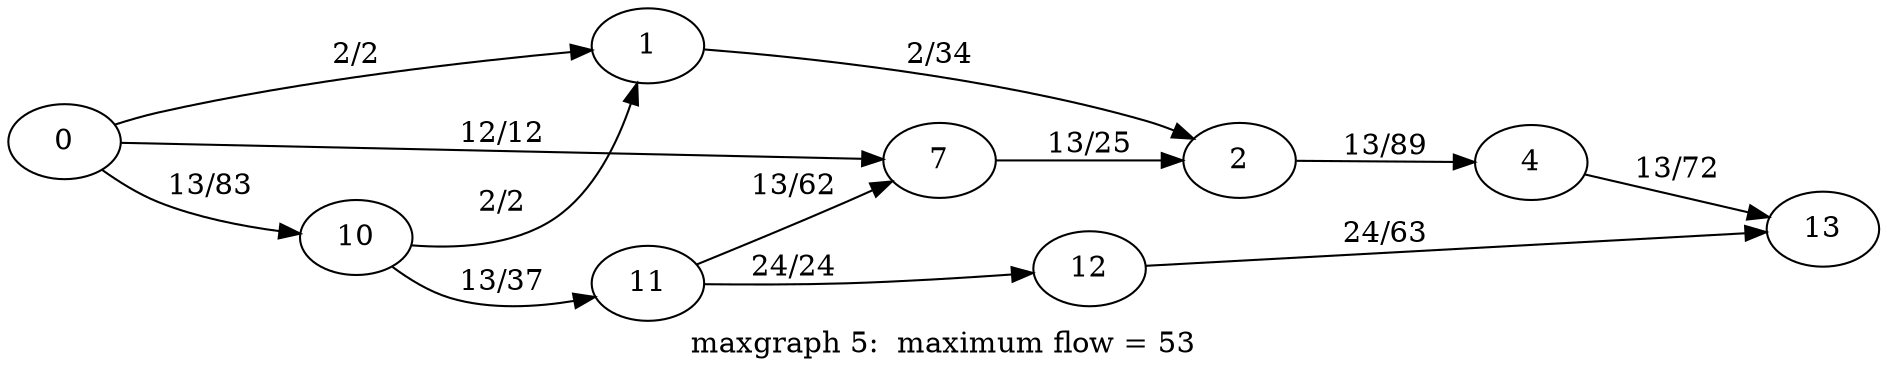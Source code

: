 digraph g{

rankdir = LR
0 -> 1 [label = " 2/2 "];
0 -> 7 [label = " 12/12 "];
0 -> 10 [label = " 13/83 "];
1 -> 2 [label = " 2/34 "];
2 -> 4 [label = " 13/89 "];
4 -> 13 [label = " 13/72 "];
7 -> 2 [label = " 13/25 "];
10 -> 1 [label = " 2/2 "];
10 -> 11 [label = " 13/37 "];
11 -> 7 [label = " 13/62 "];
11 -> 12 [label = " 24/24 "];
12 -> 13 [label = " 24/63 "];

label = " maxgraph 5:  maximum flow = 53 "
}
